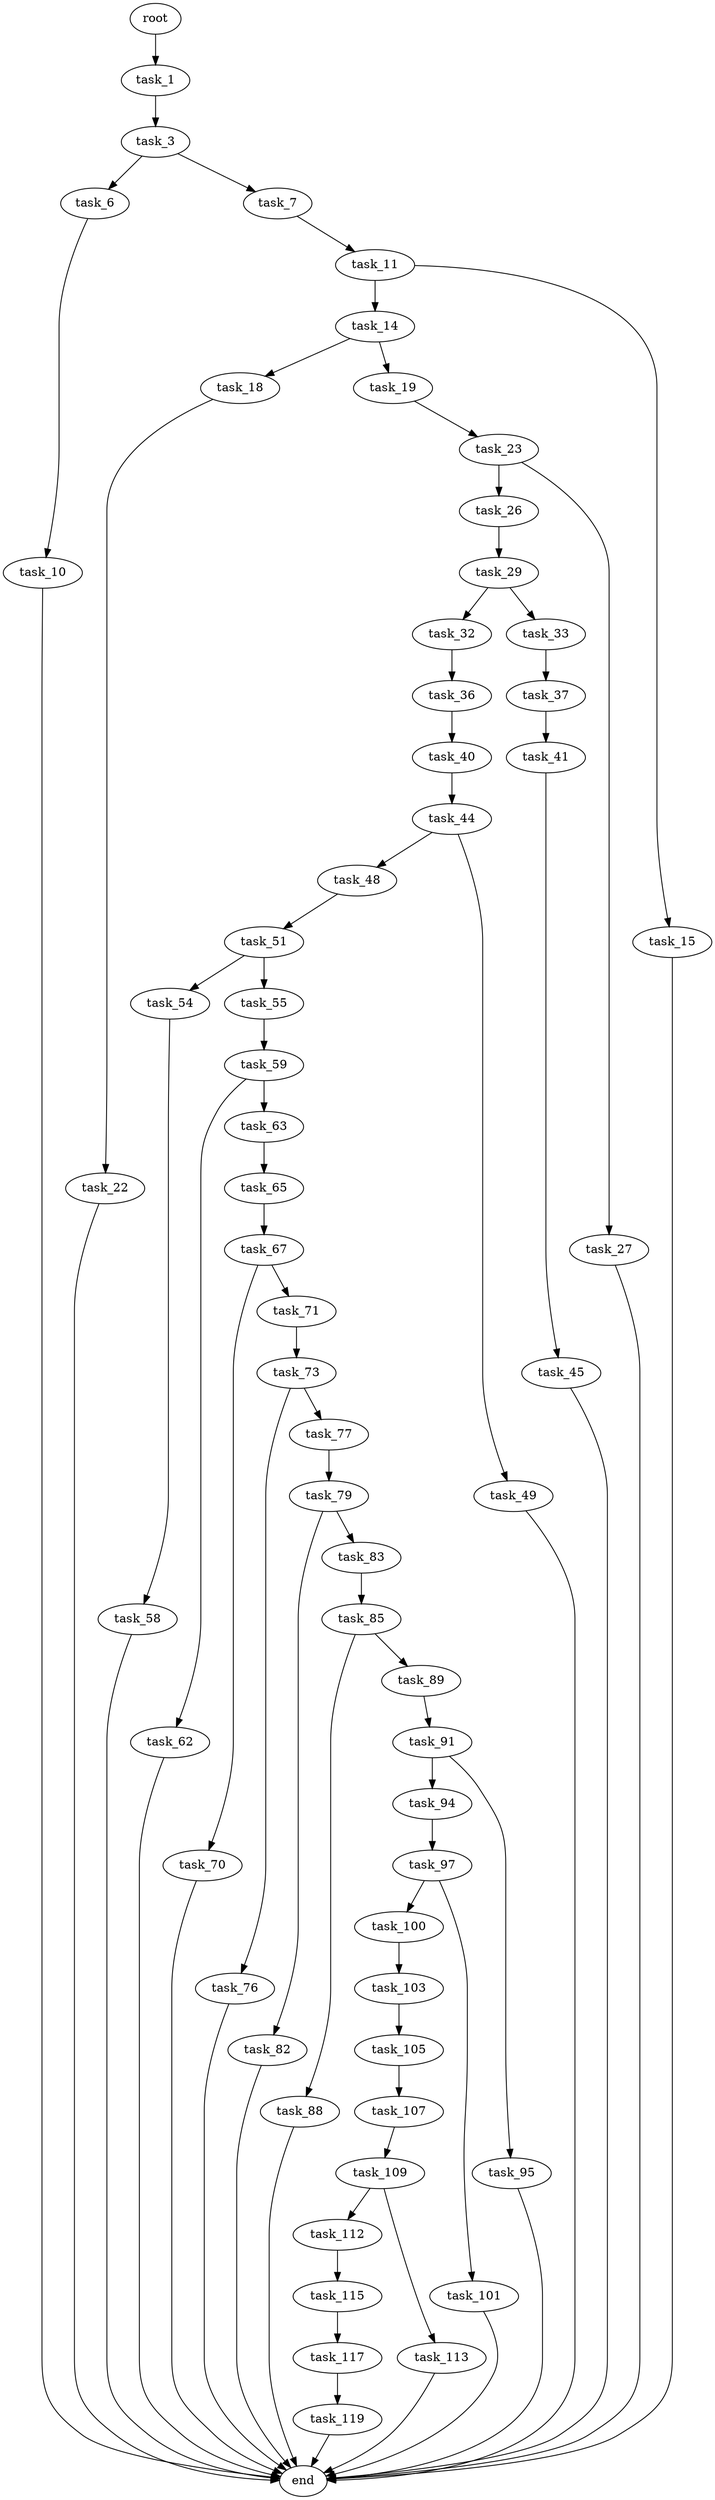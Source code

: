digraph G {
  root [size="0.000000"];
  task_1 [size="782757789696.000000"];
  task_3 [size="11993053211.000000"];
  task_6 [size="608276863.000000"];
  task_7 [size="134217728000.000000"];
  task_10 [size="787124712.000000"];
  task_11 [size="278215937689.000000"];
  task_14 [size="243936110669.000000"];
  task_15 [size="9680128007.000000"];
  task_18 [size="1073741824000.000000"];
  task_19 [size="126478636074.000000"];
  task_22 [size="969303455549.000000"];
  task_23 [size="1047107379539.000000"];
  task_26 [size="7154635005.000000"];
  task_27 [size="38327482953.000000"];
  task_29 [size="231803791837.000000"];
  task_32 [size="368293445632.000000"];
  task_33 [size="231928233984.000000"];
  task_36 [size="35022964135.000000"];
  task_37 [size="517693302687.000000"];
  task_40 [size="17034746035.000000"];
  task_41 [size="31440154014.000000"];
  task_44 [size="549755813888.000000"];
  task_45 [size="8589934592.000000"];
  task_48 [size="28991029248.000000"];
  task_49 [size="945673445662.000000"];
  task_51 [size="25205338062.000000"];
  task_54 [size="416702323399.000000"];
  task_55 [size="478420319246.000000"];
  task_58 [size="68719476736.000000"];
  task_59 [size="1073741824000.000000"];
  task_62 [size="1734230456.000000"];
  task_63 [size="134629256108.000000"];
  task_65 [size="488424247586.000000"];
  task_67 [size="521954304112.000000"];
  task_70 [size="1445607054.000000"];
  task_71 [size="19739765535.000000"];
  task_73 [size="1105082732357.000000"];
  task_76 [size="33077494218.000000"];
  task_77 [size="782757789696.000000"];
  task_79 [size="231928233984.000000"];
  task_82 [size="134217728000.000000"];
  task_83 [size="549755813888.000000"];
  task_85 [size="501520513140.000000"];
  task_88 [size="23823750727.000000"];
  task_89 [size="231928233984.000000"];
  task_91 [size="17500851576.000000"];
  task_94 [size="782757789696.000000"];
  task_95 [size="366359755038.000000"];
  task_97 [size="8589934592.000000"];
  task_100 [size="782757789696.000000"];
  task_101 [size="15839126541.000000"];
  task_103 [size="19263453657.000000"];
  task_105 [size="41040725944.000000"];
  task_107 [size="169569732676.000000"];
  task_109 [size="406769454762.000000"];
  task_112 [size="461770113756.000000"];
  task_113 [size="782757789696.000000"];
  task_115 [size="679709468.000000"];
  task_117 [size="1073741824000.000000"];
  task_119 [size="214695278894.000000"];
  end [size="0.000000"];

  root -> task_1 [size="1.000000"];
  task_1 -> task_3 [size="679477248.000000"];
  task_3 -> task_6 [size="301989888.000000"];
  task_3 -> task_7 [size="301989888.000000"];
  task_6 -> task_10 [size="75497472.000000"];
  task_7 -> task_11 [size="209715200.000000"];
  task_10 -> end [size="1.000000"];
  task_11 -> task_14 [size="838860800.000000"];
  task_11 -> task_15 [size="838860800.000000"];
  task_14 -> task_18 [size="679477248.000000"];
  task_14 -> task_19 [size="679477248.000000"];
  task_15 -> end [size="1.000000"];
  task_18 -> task_22 [size="838860800.000000"];
  task_19 -> task_23 [size="209715200.000000"];
  task_22 -> end [size="1.000000"];
  task_23 -> task_26 [size="679477248.000000"];
  task_23 -> task_27 [size="679477248.000000"];
  task_26 -> task_29 [size="134217728.000000"];
  task_27 -> end [size="1.000000"];
  task_29 -> task_32 [size="411041792.000000"];
  task_29 -> task_33 [size="411041792.000000"];
  task_32 -> task_36 [size="411041792.000000"];
  task_33 -> task_37 [size="301989888.000000"];
  task_36 -> task_40 [size="75497472.000000"];
  task_37 -> task_41 [size="679477248.000000"];
  task_40 -> task_44 [size="301989888.000000"];
  task_41 -> task_45 [size="134217728.000000"];
  task_44 -> task_48 [size="536870912.000000"];
  task_44 -> task_49 [size="536870912.000000"];
  task_45 -> end [size="1.000000"];
  task_48 -> task_51 [size="75497472.000000"];
  task_49 -> end [size="1.000000"];
  task_51 -> task_54 [size="536870912.000000"];
  task_51 -> task_55 [size="536870912.000000"];
  task_54 -> task_58 [size="301989888.000000"];
  task_55 -> task_59 [size="411041792.000000"];
  task_58 -> end [size="1.000000"];
  task_59 -> task_62 [size="838860800.000000"];
  task_59 -> task_63 [size="838860800.000000"];
  task_62 -> end [size="1.000000"];
  task_63 -> task_65 [size="134217728.000000"];
  task_65 -> task_67 [size="679477248.000000"];
  task_67 -> task_70 [size="536870912.000000"];
  task_67 -> task_71 [size="536870912.000000"];
  task_70 -> end [size="1.000000"];
  task_71 -> task_73 [size="411041792.000000"];
  task_73 -> task_76 [size="838860800.000000"];
  task_73 -> task_77 [size="838860800.000000"];
  task_76 -> end [size="1.000000"];
  task_77 -> task_79 [size="679477248.000000"];
  task_79 -> task_82 [size="301989888.000000"];
  task_79 -> task_83 [size="301989888.000000"];
  task_82 -> end [size="1.000000"];
  task_83 -> task_85 [size="536870912.000000"];
  task_85 -> task_88 [size="536870912.000000"];
  task_85 -> task_89 [size="536870912.000000"];
  task_88 -> end [size="1.000000"];
  task_89 -> task_91 [size="301989888.000000"];
  task_91 -> task_94 [size="301989888.000000"];
  task_91 -> task_95 [size="301989888.000000"];
  task_94 -> task_97 [size="679477248.000000"];
  task_95 -> end [size="1.000000"];
  task_97 -> task_100 [size="33554432.000000"];
  task_97 -> task_101 [size="33554432.000000"];
  task_100 -> task_103 [size="679477248.000000"];
  task_101 -> end [size="1.000000"];
  task_103 -> task_105 [size="301989888.000000"];
  task_105 -> task_107 [size="679477248.000000"];
  task_107 -> task_109 [size="209715200.000000"];
  task_109 -> task_112 [size="301989888.000000"];
  task_109 -> task_113 [size="301989888.000000"];
  task_112 -> task_115 [size="679477248.000000"];
  task_113 -> end [size="1.000000"];
  task_115 -> task_117 [size="33554432.000000"];
  task_117 -> task_119 [size="838860800.000000"];
  task_119 -> end [size="1.000000"];
}
